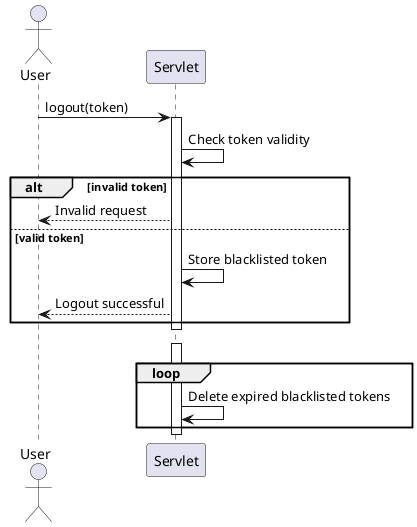 @startuml
'https://plantuml.com/sequence-diagram

actor User
participant Servlet
User -> Servlet : logout(token)
activate Servlet
Servlet -> Servlet : Check token validity
alt invalid token
    Servlet --> User : Invalid request
else valid token
    Servlet -> Servlet : Store blacklisted token
    Servlet --> User : Logout successful
end
deactivate Servlet
Servlet-[hidden]->Servlet
activate Servlet
loop
    Servlet -> Servlet : Delete expired blacklisted tokens
end
deactivate Servlet
@enduml